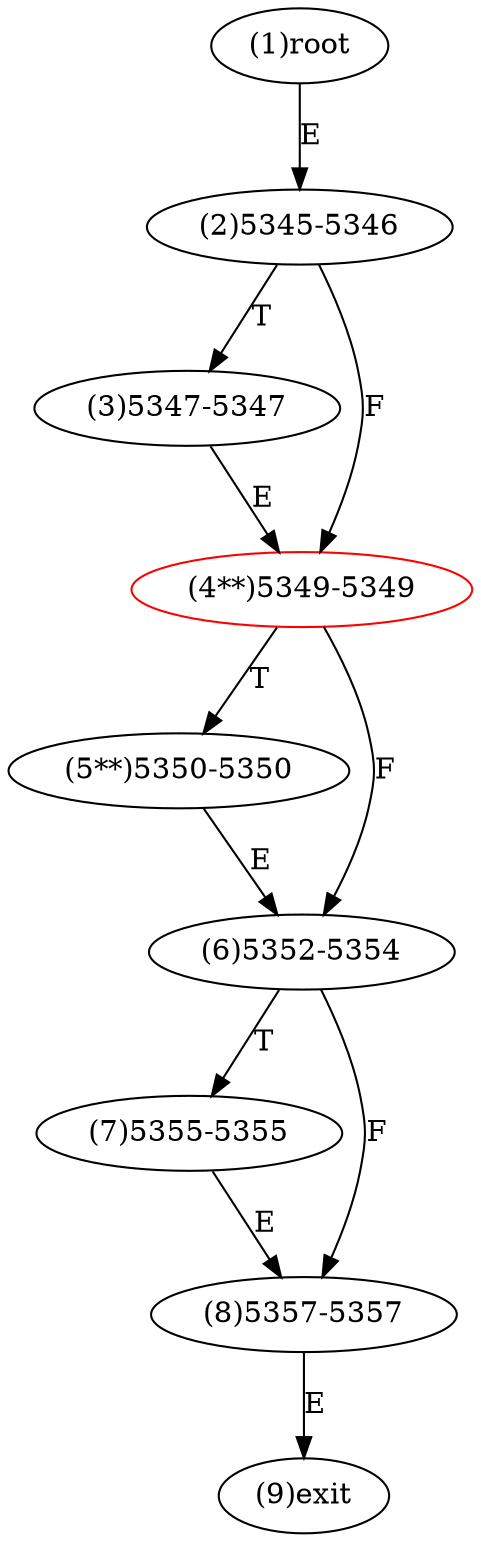digraph "" { 
1[ label="(1)root"];
2[ label="(2)5345-5346"];
3[ label="(3)5347-5347"];
4[ label="(4**)5349-5349",color=red];
5[ label="(5**)5350-5350"];
6[ label="(6)5352-5354"];
7[ label="(7)5355-5355"];
8[ label="(8)5357-5357"];
9[ label="(9)exit"];
1->2[ label="E"];
2->4[ label="F"];
2->3[ label="T"];
3->4[ label="E"];
4->6[ label="F"];
4->5[ label="T"];
5->6[ label="E"];
6->8[ label="F"];
6->7[ label="T"];
7->8[ label="E"];
8->9[ label="E"];
}